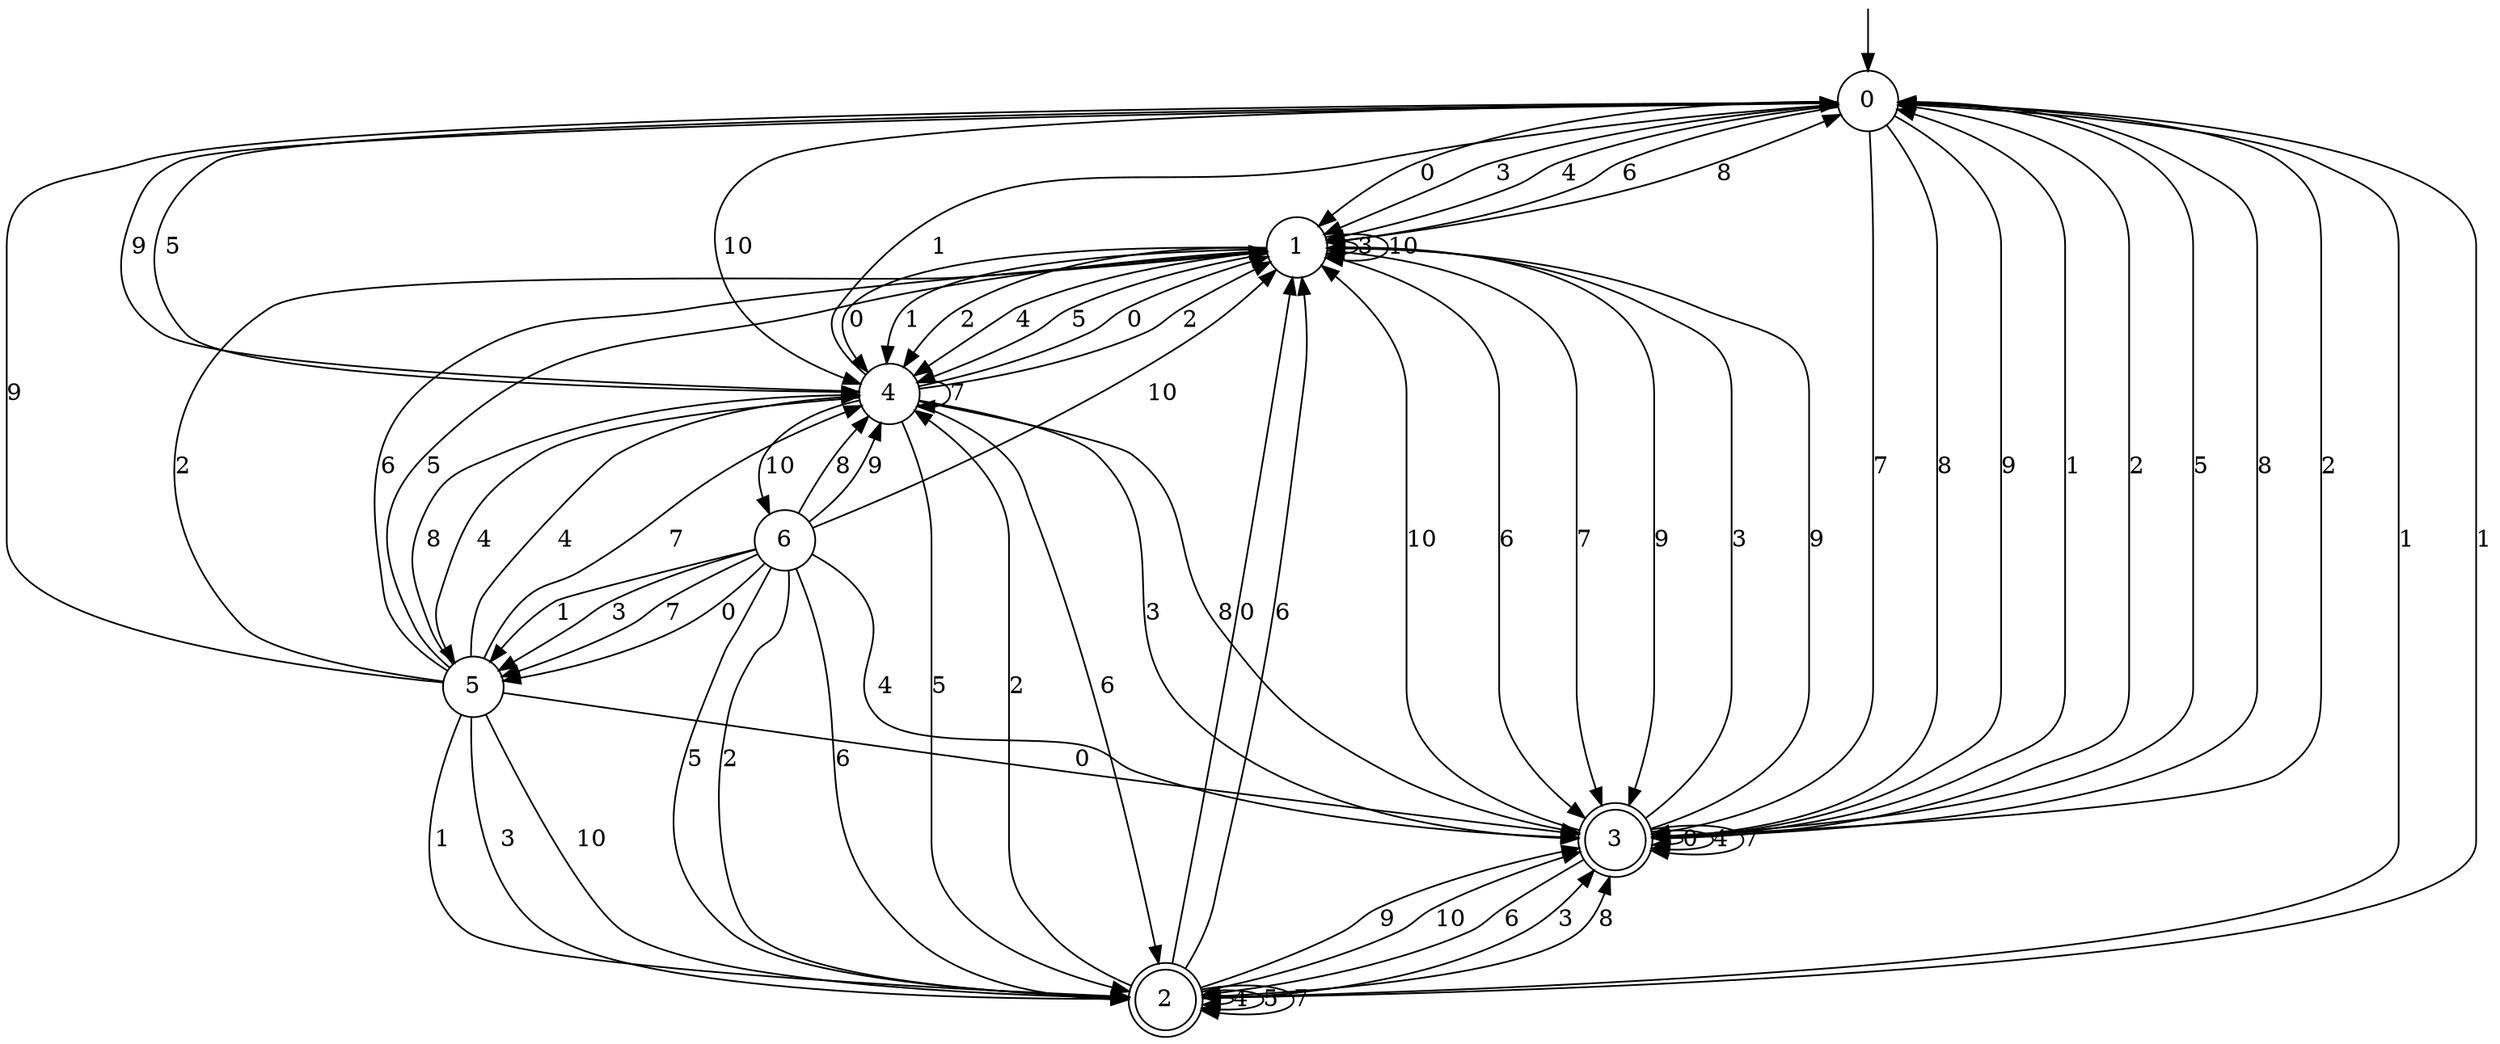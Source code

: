 digraph g {

	s0 [shape="circle" label="0"];
	s1 [shape="circle" label="1"];
	s2 [shape="doublecircle" label="2"];
	s3 [shape="doublecircle" label="3"];
	s4 [shape="circle" label="4"];
	s5 [shape="circle" label="5"];
	s6 [shape="circle" label="6"];
	s0 -> s1 [label="0"];
	s0 -> s2 [label="1"];
	s0 -> s3 [label="2"];
	s0 -> s1 [label="3"];
	s0 -> s1 [label="4"];
	s0 -> s4 [label="5"];
	s0 -> s1 [label="6"];
	s0 -> s3 [label="7"];
	s0 -> s3 [label="8"];
	s0 -> s3 [label="9"];
	s0 -> s4 [label="10"];
	s1 -> s4 [label="0"];
	s1 -> s4 [label="1"];
	s1 -> s4 [label="2"];
	s1 -> s1 [label="3"];
	s1 -> s4 [label="4"];
	s1 -> s4 [label="5"];
	s1 -> s3 [label="6"];
	s1 -> s3 [label="7"];
	s1 -> s0 [label="8"];
	s1 -> s3 [label="9"];
	s1 -> s1 [label="10"];
	s2 -> s1 [label="0"];
	s2 -> s0 [label="1"];
	s2 -> s4 [label="2"];
	s2 -> s3 [label="3"];
	s2 -> s2 [label="4"];
	s2 -> s2 [label="5"];
	s2 -> s1 [label="6"];
	s2 -> s2 [label="7"];
	s2 -> s3 [label="8"];
	s2 -> s3 [label="9"];
	s2 -> s3 [label="10"];
	s3 -> s3 [label="0"];
	s3 -> s0 [label="1"];
	s3 -> s0 [label="2"];
	s3 -> s1 [label="3"];
	s3 -> s3 [label="4"];
	s3 -> s0 [label="5"];
	s3 -> s2 [label="6"];
	s3 -> s3 [label="7"];
	s3 -> s0 [label="8"];
	s3 -> s1 [label="9"];
	s3 -> s1 [label="10"];
	s4 -> s1 [label="0"];
	s4 -> s0 [label="1"];
	s4 -> s1 [label="2"];
	s4 -> s3 [label="3"];
	s4 -> s5 [label="4"];
	s4 -> s2 [label="5"];
	s4 -> s2 [label="6"];
	s4 -> s4 [label="7"];
	s4 -> s3 [label="8"];
	s4 -> s0 [label="9"];
	s4 -> s6 [label="10"];
	s5 -> s3 [label="0"];
	s5 -> s2 [label="1"];
	s5 -> s1 [label="2"];
	s5 -> s2 [label="3"];
	s5 -> s4 [label="4"];
	s5 -> s1 [label="5"];
	s5 -> s1 [label="6"];
	s5 -> s4 [label="7"];
	s5 -> s4 [label="8"];
	s5 -> s0 [label="9"];
	s5 -> s2 [label="10"];
	s6 -> s5 [label="0"];
	s6 -> s5 [label="1"];
	s6 -> s2 [label="2"];
	s6 -> s5 [label="3"];
	s6 -> s3 [label="4"];
	s6 -> s2 [label="5"];
	s6 -> s2 [label="6"];
	s6 -> s5 [label="7"];
	s6 -> s4 [label="8"];
	s6 -> s4 [label="9"];
	s6 -> s1 [label="10"];

__start0 [label="" shape="none" width="0" height="0"];
__start0 -> s0;

}
